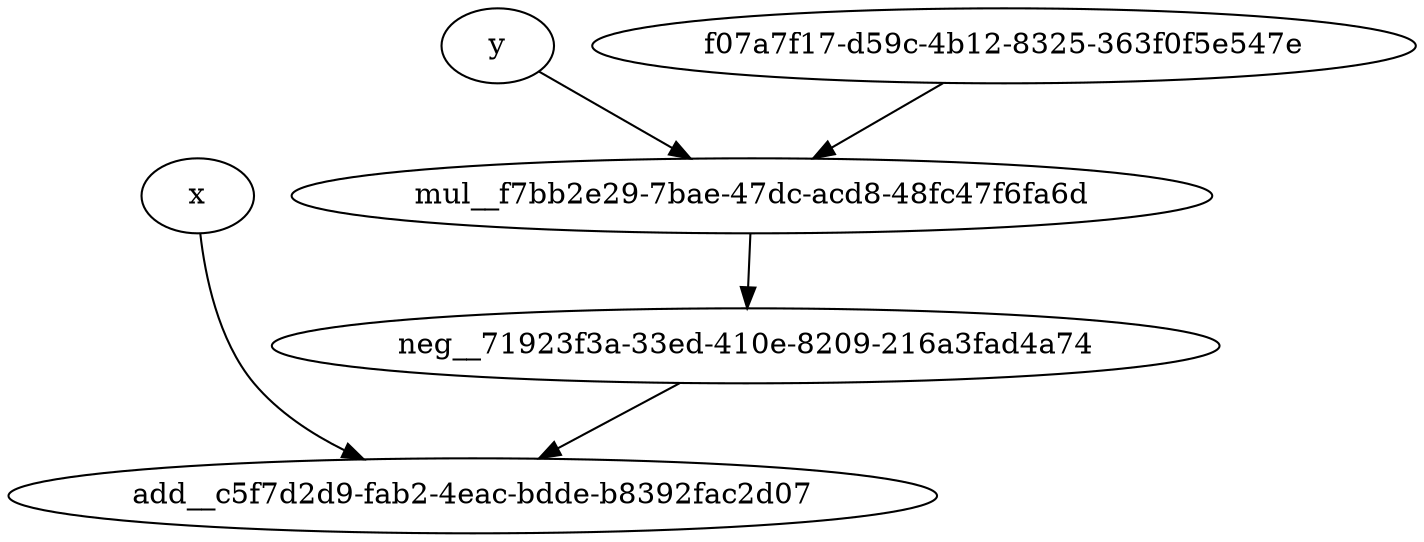 strict digraph {

	"add__c5f7d2d9-fab2-4eac-bdde-b8392fac2d07" [  weight=0 ];

	"x" [  weight=0 ];

	"x" -> "add__c5f7d2d9-fab2-4eac-bdde-b8392fac2d07" [  weight=0 ];

	"neg__71923f3a-33ed-410e-8209-216a3fad4a74" [  weight=0 ];

	"neg__71923f3a-33ed-410e-8209-216a3fad4a74" -> "add__c5f7d2d9-fab2-4eac-bdde-b8392fac2d07" [  weight=0 ];

	"mul__f7bb2e29-7bae-47dc-acd8-48fc47f6fa6d" [  weight=0 ];

	"mul__f7bb2e29-7bae-47dc-acd8-48fc47f6fa6d" -> "neg__71923f3a-33ed-410e-8209-216a3fad4a74" [  weight=0 ];

	"y" [  weight=0 ];

	"y" -> "mul__f7bb2e29-7bae-47dc-acd8-48fc47f6fa6d" [  weight=0 ];

	"f07a7f17-d59c-4b12-8325-363f0f5e547e" [  weight=0 ];

	"f07a7f17-d59c-4b12-8325-363f0f5e547e" -> "mul__f7bb2e29-7bae-47dc-acd8-48fc47f6fa6d" [  weight=0 ];

}
